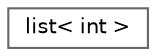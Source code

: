 digraph "Graphical Class Hierarchy"
{
 // LATEX_PDF_SIZE
  bgcolor="transparent";
  edge [fontname=Helvetica,fontsize=10,labelfontname=Helvetica,labelfontsize=10];
  node [fontname=Helvetica,fontsize=10,shape=box,height=0.2,width=0.4];
  rankdir="LR";
  Node0 [label="list\< int \>",height=0.2,width=0.4,color="grey40", fillcolor="white", style="filled",URL="$classlist.html",tooltip=" "];
}
